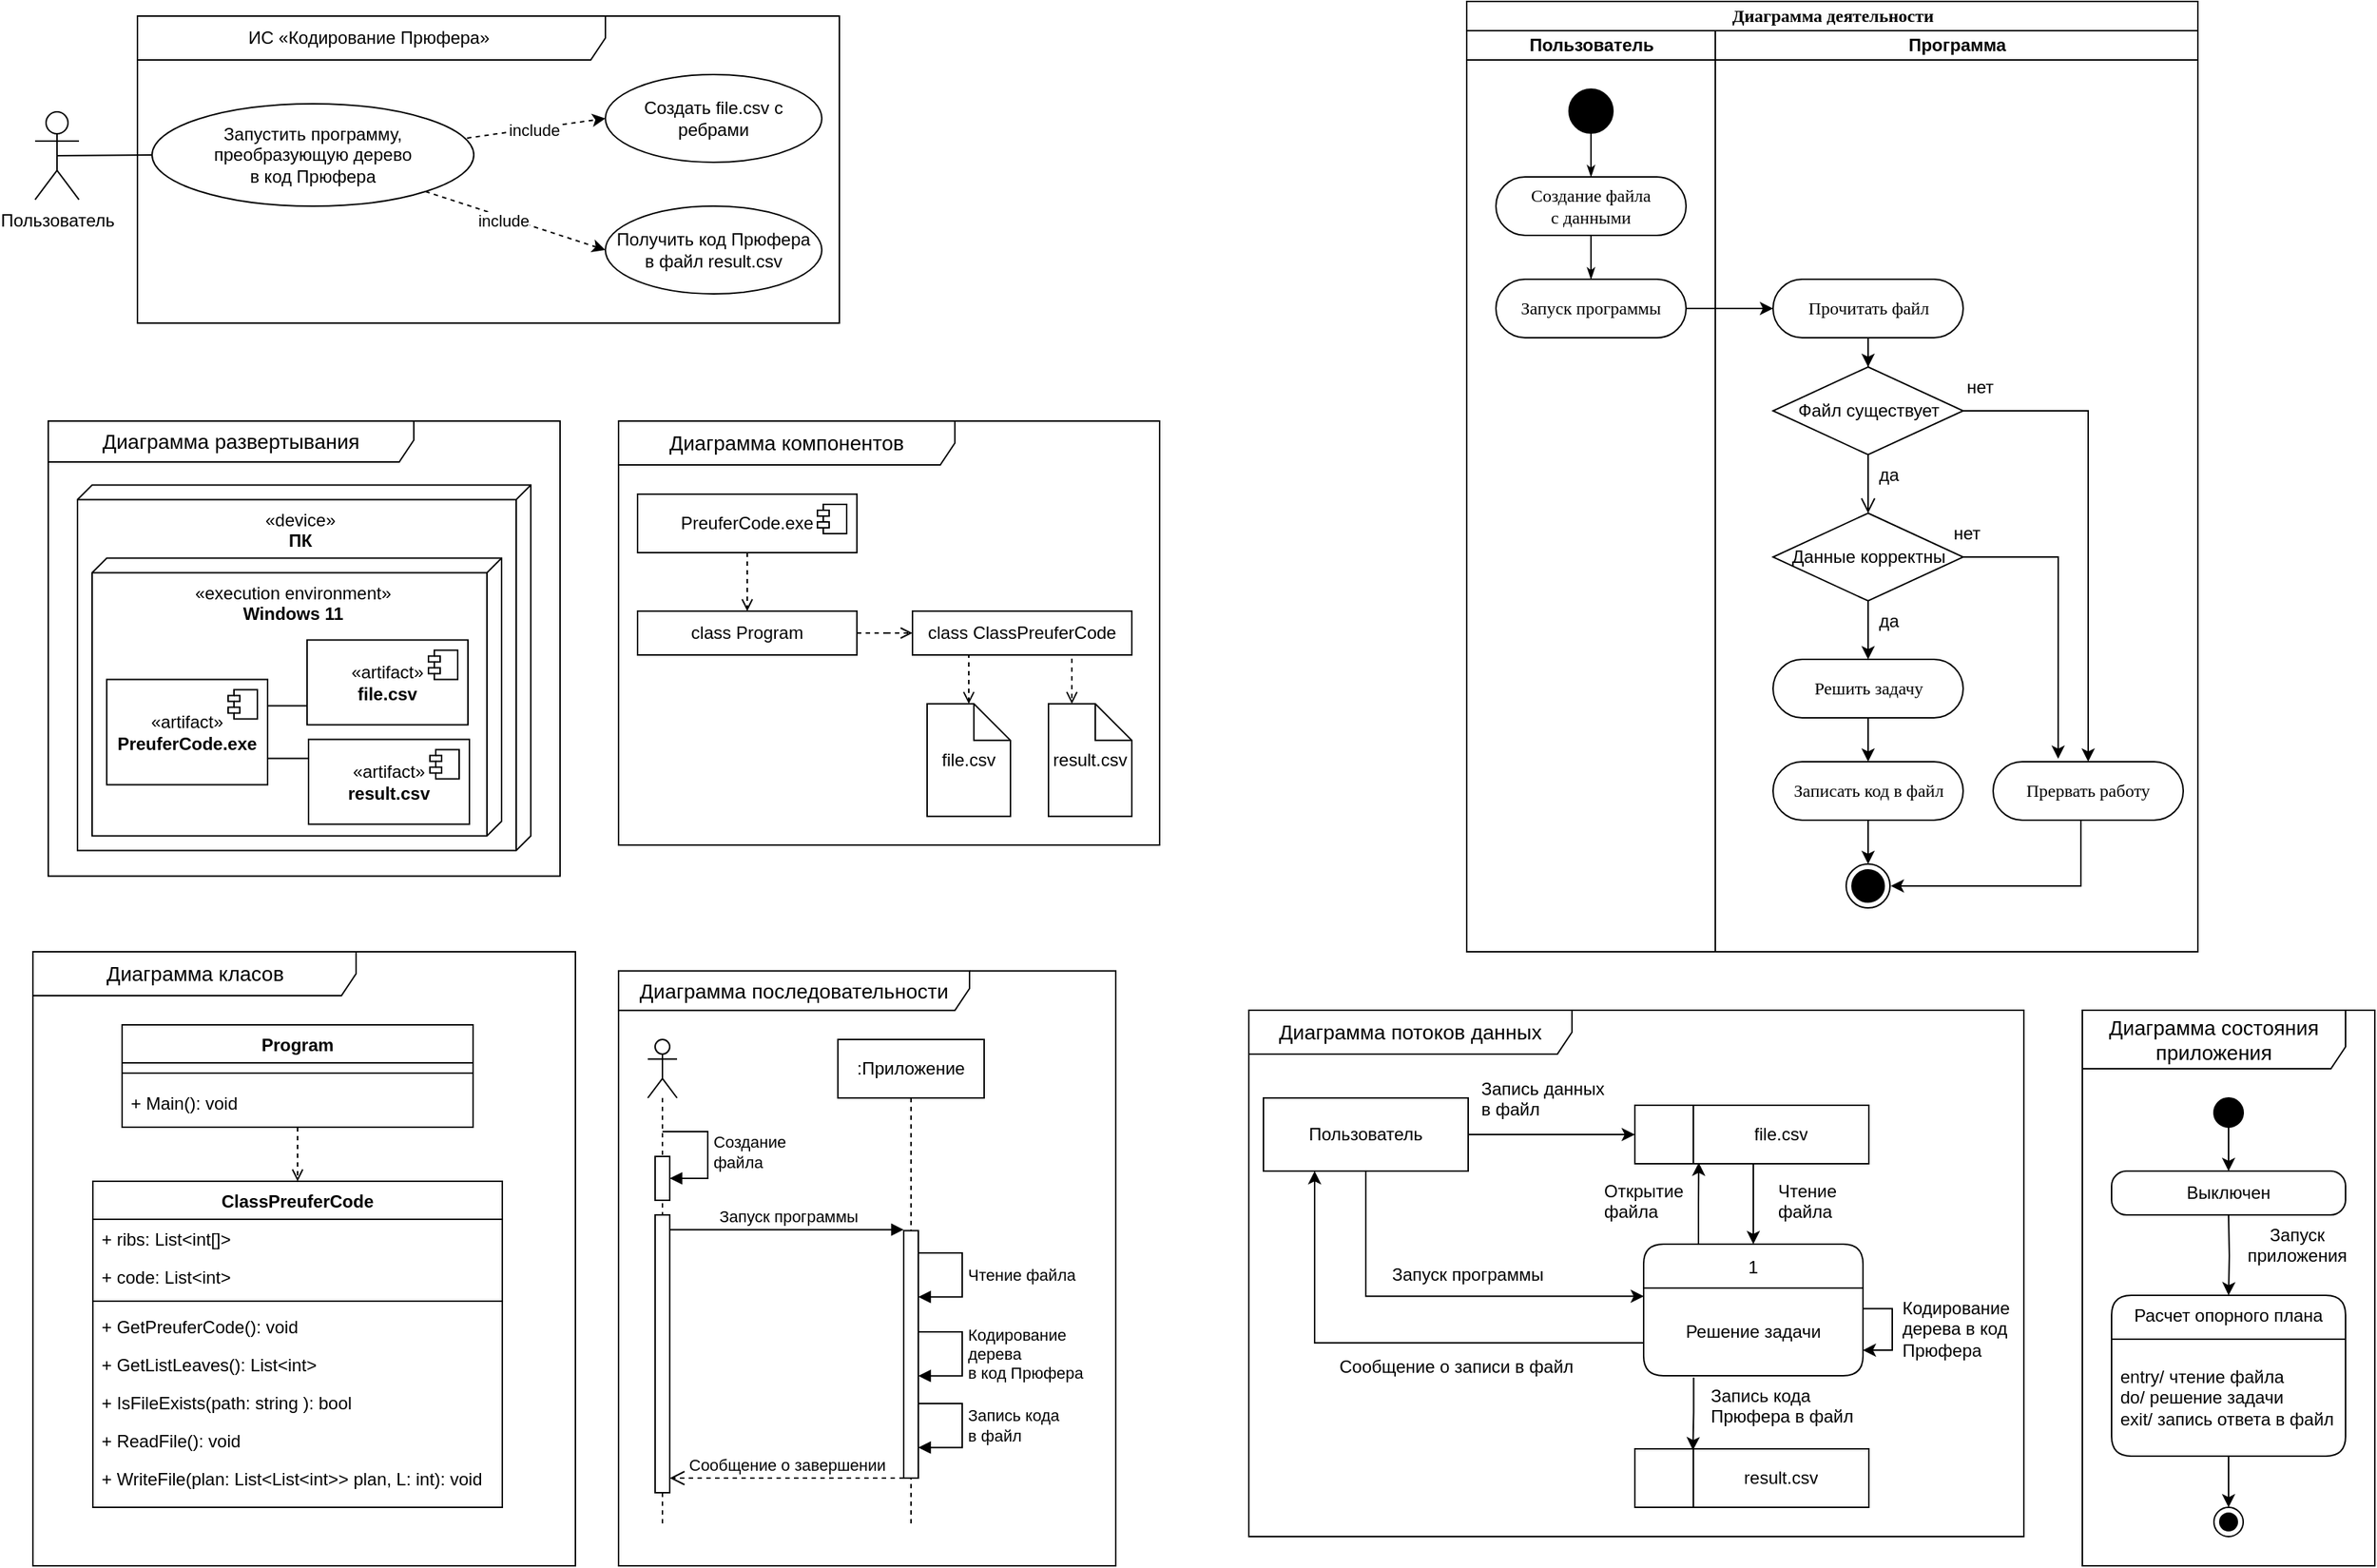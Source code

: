 <mxfile version="24.5.3" type="device">
  <diagram name="Страница — 1" id="KgpnrsMqIwY7Wp8qNeAr">
    <mxGraphModel dx="1134" dy="599" grid="1" gridSize="10" guides="1" tooltips="1" connect="1" arrows="1" fold="1" page="1" pageScale="1" pageWidth="827" pageHeight="1169" math="0" shadow="0">
      <root>
        <mxCell id="0" />
        <mxCell id="1" parent="0" />
        <mxCell id="bsYe6ef5HtAeF7PSShsB-94" value="ИС «Кодирование Прюфера»&amp;nbsp;" style="shape=umlFrame;whiteSpace=wrap;html=1;pointerEvents=0;recursiveResize=0;container=1;collapsible=0;width=320;height=30;" parent="1" vertex="1">
          <mxGeometry x="100" y="40" width="480" height="210" as="geometry" />
        </mxCell>
        <mxCell id="bsYe6ef5HtAeF7PSShsB-709" style="rounded=0;orthogonalLoop=1;jettySize=auto;html=1;entryX=0;entryY=0.5;entryDx=0;entryDy=0;dashed=1;" parent="bsYe6ef5HtAeF7PSShsB-94" source="bsYe6ef5HtAeF7PSShsB-95" target="bsYe6ef5HtAeF7PSShsB-708" edge="1">
          <mxGeometry relative="1" as="geometry" />
        </mxCell>
        <mxCell id="bsYe6ef5HtAeF7PSShsB-95" value="Запустить программу,&lt;div&gt;преобразующую дерево&lt;/div&gt;&lt;div&gt;в код Прюфера&lt;/div&gt;" style="ellipse;whiteSpace=wrap;html=1;" parent="bsYe6ef5HtAeF7PSShsB-94" vertex="1">
          <mxGeometry x="10" y="60" width="220" height="70" as="geometry" />
        </mxCell>
        <mxCell id="bsYe6ef5HtAeF7PSShsB-98" value="Создать file.csv с ребрами" style="ellipse;whiteSpace=wrap;html=1;" parent="bsYe6ef5HtAeF7PSShsB-94" vertex="1">
          <mxGeometry x="320" y="40" width="148" height="60" as="geometry" />
        </mxCell>
        <mxCell id="bsYe6ef5HtAeF7PSShsB-99" style="rounded=0;orthogonalLoop=1;jettySize=auto;html=1;dashed=1;exitX=0.979;exitY=0.335;exitDx=0;exitDy=0;entryX=0;entryY=0.5;entryDx=0;entryDy=0;exitPerimeter=0;" parent="bsYe6ef5HtAeF7PSShsB-94" source="bsYe6ef5HtAeF7PSShsB-95" target="bsYe6ef5HtAeF7PSShsB-98" edge="1">
          <mxGeometry relative="1" as="geometry">
            <mxPoint x="399" y="262.89" as="sourcePoint" />
          </mxGeometry>
        </mxCell>
        <mxCell id="bsYe6ef5HtAeF7PSShsB-100" value="include" style="edgeLabel;html=1;align=center;verticalAlign=middle;resizable=0;points=[];" parent="bsYe6ef5HtAeF7PSShsB-99" vertex="1" connectable="0">
          <mxGeometry x="-0.039" y="-1" relative="1" as="geometry">
            <mxPoint as="offset" />
          </mxGeometry>
        </mxCell>
        <mxCell id="bsYe6ef5HtAeF7PSShsB-708" value="Получить код Прюфера&lt;div&gt;в файл result.csv&lt;/div&gt;" style="ellipse;whiteSpace=wrap;html=1;" parent="bsYe6ef5HtAeF7PSShsB-94" vertex="1">
          <mxGeometry x="320" y="130" width="148" height="60" as="geometry" />
        </mxCell>
        <mxCell id="bsYe6ef5HtAeF7PSShsB-710" value="include" style="edgeLabel;html=1;align=center;verticalAlign=middle;resizable=0;points=[];" parent="bsYe6ef5HtAeF7PSShsB-94" vertex="1" connectable="0">
          <mxGeometry x="249.997" y="139.998" as="geometry" />
        </mxCell>
        <mxCell id="bsYe6ef5HtAeF7PSShsB-197" value="&lt;span style=&quot;font-size: 14px;&quot;&gt;Диаграмма последовательности&lt;/span&gt;" style="shape=umlFrame;whiteSpace=wrap;html=1;pointerEvents=0;recursiveResize=0;container=1;collapsible=0;width=240;height=27;verticalAlign=middle;" parent="1" vertex="1">
          <mxGeometry x="429" y="693.09" width="340" height="406.91" as="geometry" />
        </mxCell>
        <mxCell id="bsYe6ef5HtAeF7PSShsB-742" value="" style="shape=umlLifeline;perimeter=lifelinePerimeter;whiteSpace=wrap;html=1;container=1;dropTarget=0;collapsible=0;recursiveResize=0;outlineConnect=0;portConstraint=eastwest;newEdgeStyle={&quot;curved&quot;:0,&quot;rounded&quot;:0};participant=umlActor;" parent="bsYe6ef5HtAeF7PSShsB-197" vertex="1">
          <mxGeometry x="20" y="46.91" width="20" height="333.09" as="geometry" />
        </mxCell>
        <mxCell id="bsYe6ef5HtAeF7PSShsB-749" value="" style="html=1;points=[[0,0,0,0,5],[0,1,0,0,-5],[1,0,0,0,5],[1,1,0,0,-5]];perimeter=orthogonalPerimeter;outlineConnect=0;targetShapes=umlLifeline;portConstraint=eastwest;newEdgeStyle={&quot;curved&quot;:0,&quot;rounded&quot;:0};" parent="bsYe6ef5HtAeF7PSShsB-742" vertex="1">
          <mxGeometry x="5" y="80" width="10" height="30" as="geometry" />
        </mxCell>
        <mxCell id="bsYe6ef5HtAeF7PSShsB-747" value="" style="html=1;points=[];perimeter=orthogonalPerimeter;outlineConnect=0;targetShapes=umlLifeline;portConstraint=eastwest;newEdgeStyle={&quot;edgeStyle&quot;:&quot;elbowEdgeStyle&quot;,&quot;elbow&quot;:&quot;vertical&quot;,&quot;curved&quot;:0,&quot;rounded&quot;:0};" parent="bsYe6ef5HtAeF7PSShsB-742" vertex="1">
          <mxGeometry x="5" y="120" width="10" height="190" as="geometry" />
        </mxCell>
        <mxCell id="bsYe6ef5HtAeF7PSShsB-750" value="Создание&lt;div&gt;файла&lt;/div&gt;" style="html=1;align=left;spacingLeft=2;endArrow=block;rounded=0;edgeStyle=orthogonalEdgeStyle;curved=0;rounded=0;" parent="bsYe6ef5HtAeF7PSShsB-742" source="bsYe6ef5HtAeF7PSShsB-742" target="bsYe6ef5HtAeF7PSShsB-749" edge="1">
          <mxGeometry relative="1" as="geometry">
            <mxPoint x="11" y="58" as="sourcePoint" />
            <Array as="points">
              <mxPoint x="41" y="63" />
              <mxPoint x="41" y="95" />
            </Array>
          </mxGeometry>
        </mxCell>
        <mxCell id="bsYe6ef5HtAeF7PSShsB-743" value=":Приложение" style="shape=umlLifeline;perimeter=lifelinePerimeter;whiteSpace=wrap;html=1;container=1;dropTarget=0;collapsible=0;recursiveResize=0;outlineConnect=0;portConstraint=eastwest;newEdgeStyle={&quot;curved&quot;:0,&quot;rounded&quot;:0};" parent="bsYe6ef5HtAeF7PSShsB-197" vertex="1">
          <mxGeometry x="150" y="46.91" width="100" height="333.09" as="geometry" />
        </mxCell>
        <mxCell id="bsYe6ef5HtAeF7PSShsB-754" value="" style="html=1;points=[[0,0,0,0,5],[0,1,0,0,-5],[1,0,0,0,5],[1,1,0,0,-5]];perimeter=orthogonalPerimeter;outlineConnect=0;targetShapes=umlLifeline;portConstraint=eastwest;newEdgeStyle={&quot;curved&quot;:0,&quot;rounded&quot;:0};" parent="bsYe6ef5HtAeF7PSShsB-743" vertex="1">
          <mxGeometry x="45" y="130.75" width="10" height="169.25" as="geometry" />
        </mxCell>
        <mxCell id="bsYe6ef5HtAeF7PSShsB-752" value="Сообщение о завершении" style="html=1;verticalAlign=bottom;endArrow=open;dashed=1;endSize=8;edgeStyle=elbowEdgeStyle;elbow=horizontal;curved=0;rounded=0;" parent="bsYe6ef5HtAeF7PSShsB-197" edge="1">
          <mxGeometry relative="1" as="geometry">
            <mxPoint x="35" y="346.91" as="targetPoint" />
            <Array as="points">
              <mxPoint x="120" y="346.66" />
            </Array>
            <mxPoint x="195" y="346.91" as="sourcePoint" />
          </mxGeometry>
        </mxCell>
        <mxCell id="bsYe6ef5HtAeF7PSShsB-753" value="Запуск программы" style="html=1;verticalAlign=bottom;endArrow=block;edgeStyle=elbowEdgeStyle;elbow=vertical;curved=0;rounded=0;" parent="bsYe6ef5HtAeF7PSShsB-197" source="bsYe6ef5HtAeF7PSShsB-747" edge="1">
          <mxGeometry x="0.003" relative="1" as="geometry">
            <mxPoint x="55" y="177.0" as="sourcePoint" />
            <Array as="points">
              <mxPoint x="190" y="177" />
              <mxPoint x="150" y="176.91" />
            </Array>
            <mxPoint x="195" y="176.91" as="targetPoint" />
            <mxPoint as="offset" />
          </mxGeometry>
        </mxCell>
        <mxCell id="bsYe6ef5HtAeF7PSShsB-764" value="&lt;span style=&quot;text-align: center;&quot;&gt;Чтение файла&lt;/span&gt;" style="html=1;align=left;spacingLeft=2;endArrow=block;rounded=0;edgeStyle=orthogonalEdgeStyle;curved=0;rounded=0;" parent="bsYe6ef5HtAeF7PSShsB-197" target="bsYe6ef5HtAeF7PSShsB-754" edge="1">
          <mxGeometry relative="1" as="geometry">
            <mxPoint x="205" y="192.91" as="sourcePoint" />
            <Array as="points">
              <mxPoint x="235" y="193" />
              <mxPoint x="235" y="223" />
            </Array>
            <mxPoint x="210" y="222.91" as="targetPoint" />
          </mxGeometry>
        </mxCell>
        <mxCell id="bsYe6ef5HtAeF7PSShsB-767" value="Запись кода&lt;div&gt;в файл&lt;/div&gt;" style="html=1;align=left;spacingLeft=2;endArrow=block;rounded=0;edgeStyle=orthogonalEdgeStyle;curved=0;rounded=0;" parent="bsYe6ef5HtAeF7PSShsB-197" target="bsYe6ef5HtAeF7PSShsB-754" edge="1">
          <mxGeometry relative="1" as="geometry">
            <mxPoint x="205" y="295.91" as="sourcePoint" />
            <Array as="points">
              <mxPoint x="235" y="296" />
              <mxPoint x="235" y="326" />
            </Array>
            <mxPoint x="210" y="325.91" as="targetPoint" />
          </mxGeometry>
        </mxCell>
        <mxCell id="bsYe6ef5HtAeF7PSShsB-768" value="Кодирование&lt;div&gt;дерева&lt;div&gt;в код Прюфера&lt;/div&gt;&lt;/div&gt;" style="html=1;align=left;spacingLeft=2;endArrow=block;rounded=0;edgeStyle=orthogonalEdgeStyle;curved=0;rounded=0;" parent="bsYe6ef5HtAeF7PSShsB-197" target="bsYe6ef5HtAeF7PSShsB-754" edge="1">
          <mxGeometry relative="1" as="geometry">
            <mxPoint x="205" y="246.91" as="sourcePoint" />
            <Array as="points">
              <mxPoint x="235" y="247" />
              <mxPoint x="235" y="277" />
            </Array>
            <mxPoint x="210" y="276.91" as="targetPoint" />
          </mxGeometry>
        </mxCell>
        <mxCell id="bsYe6ef5HtAeF7PSShsB-208" value="&lt;div&gt;&lt;span style=&quot;background-color: initial;&quot;&gt;«&lt;/span&gt;&lt;span style=&quot;text-align: left;&quot;&gt;device&lt;/span&gt;&lt;span style=&quot;background-color: initial;&quot;&gt;»&lt;/span&gt;&lt;span style=&quot;background-color: initial;&quot;&gt;&lt;br&gt;&lt;/span&gt;&lt;/div&gt;&lt;div&gt;&lt;b&gt;&lt;span style=&quot;background-color: initial;&quot;&gt;ПК&lt;/span&gt;&lt;/b&gt;&lt;/div&gt;" style="verticalAlign=top;align=center;shape=cube;size=10;direction=south;fontStyle=0;html=1;boundedLbl=1;spacingLeft=5;whiteSpace=wrap;" parent="1" vertex="1">
          <mxGeometry x="59" y="360.75" width="310" height="250" as="geometry" />
        </mxCell>
        <mxCell id="bsYe6ef5HtAeF7PSShsB-209" value="&lt;div&gt;&lt;span style=&quot;background-color: initial;&quot;&gt;«&lt;/span&gt;&lt;span style=&quot;text-align: left;&quot;&gt;execution environment&lt;/span&gt;&lt;span style=&quot;background-color: initial;&quot;&gt;»&lt;/span&gt;&lt;span style=&quot;background-color: initial;&quot;&gt;&lt;br&gt;&lt;/span&gt;&lt;/div&gt;&lt;div&gt;&lt;b&gt;Windows 11&lt;/b&gt;&lt;br&gt;&lt;/div&gt;" style="verticalAlign=top;align=center;shape=cube;size=10;direction=south;fontStyle=0;html=1;boundedLbl=1;spacingLeft=5;whiteSpace=wrap;" parent="1" vertex="1">
          <mxGeometry x="69" y="410.75" width="280" height="190" as="geometry" />
        </mxCell>
        <mxCell id="bsYe6ef5HtAeF7PSShsB-218" style="edgeStyle=orthogonalEdgeStyle;rounded=0;orthogonalLoop=1;jettySize=auto;html=1;exitX=1;exitY=0.25;exitDx=0;exitDy=0;entryX=0;entryY=0.75;entryDx=0;entryDy=0;endArrow=none;endFill=0;" parent="1" source="bsYe6ef5HtAeF7PSShsB-210" target="bsYe6ef5HtAeF7PSShsB-212" edge="1">
          <mxGeometry relative="1" as="geometry" />
        </mxCell>
        <mxCell id="bsYe6ef5HtAeF7PSShsB-219" style="edgeStyle=orthogonalEdgeStyle;rounded=0;orthogonalLoop=1;jettySize=auto;html=1;exitX=1;exitY=0.75;exitDx=0;exitDy=0;entryX=0;entryY=0.25;entryDx=0;entryDy=0;endArrow=none;endFill=0;" parent="1" source="bsYe6ef5HtAeF7PSShsB-210" target="bsYe6ef5HtAeF7PSShsB-216" edge="1">
          <mxGeometry relative="1" as="geometry" />
        </mxCell>
        <mxCell id="bsYe6ef5HtAeF7PSShsB-210" value="«artifact»&lt;br&gt;&lt;b&gt;PreuferCode.exe&lt;/b&gt;" style="html=1;dropTarget=0;whiteSpace=wrap;" parent="1" vertex="1">
          <mxGeometry x="79" y="493.75" width="110" height="72" as="geometry" />
        </mxCell>
        <mxCell id="bsYe6ef5HtAeF7PSShsB-211" value="" style="shape=module;jettyWidth=8;jettyHeight=4;" parent="bsYe6ef5HtAeF7PSShsB-210" vertex="1">
          <mxGeometry x="1" width="20" height="20" relative="1" as="geometry">
            <mxPoint x="-27" y="7" as="offset" />
          </mxGeometry>
        </mxCell>
        <mxCell id="bsYe6ef5HtAeF7PSShsB-212" value="«artifact»&lt;br&gt;&lt;b&gt;file.csv&lt;/b&gt;" style="html=1;dropTarget=0;whiteSpace=wrap;" parent="1" vertex="1">
          <mxGeometry x="216" y="466.75" width="110" height="58" as="geometry" />
        </mxCell>
        <mxCell id="bsYe6ef5HtAeF7PSShsB-213" value="" style="shape=module;jettyWidth=8;jettyHeight=4;" parent="bsYe6ef5HtAeF7PSShsB-212" vertex="1">
          <mxGeometry x="1" width="20" height="20" relative="1" as="geometry">
            <mxPoint x="-27" y="7" as="offset" />
          </mxGeometry>
        </mxCell>
        <mxCell id="bsYe6ef5HtAeF7PSShsB-216" value="«artifact»&lt;br&gt;&lt;b&gt;result.csv&lt;/b&gt;" style="html=1;dropTarget=0;whiteSpace=wrap;" parent="1" vertex="1">
          <mxGeometry x="217" y="534.75" width="110" height="58" as="geometry" />
        </mxCell>
        <mxCell id="bsYe6ef5HtAeF7PSShsB-217" value="" style="shape=module;jettyWidth=8;jettyHeight=4;" parent="bsYe6ef5HtAeF7PSShsB-216" vertex="1">
          <mxGeometry x="1" width="20" height="20" relative="1" as="geometry">
            <mxPoint x="-27" y="7" as="offset" />
          </mxGeometry>
        </mxCell>
        <mxCell id="bsYe6ef5HtAeF7PSShsB-220" value="&lt;span style=&quot;font-size: 14px;&quot;&gt;Диаграмма развертывания&lt;/span&gt;" style="shape=umlFrame;whiteSpace=wrap;html=1;pointerEvents=0;recursiveResize=0;container=1;collapsible=0;width=250;height=28;verticalAlign=middle;" parent="1" vertex="1">
          <mxGeometry x="39" y="317.0" width="350" height="311.25" as="geometry" />
        </mxCell>
        <mxCell id="bsYe6ef5HtAeF7PSShsB-247" value="&lt;span style=&quot;font-size: 14px;&quot;&gt;Диаграмма компонентов&lt;/span&gt;" style="shape=umlFrame;whiteSpace=wrap;html=1;pointerEvents=0;recursiveResize=0;container=1;collapsible=0;width=230;height=30;verticalAlign=middle;" parent="1" vertex="1">
          <mxGeometry x="429" y="317.0" width="370" height="290" as="geometry" />
        </mxCell>
        <mxCell id="bsYe6ef5HtAeF7PSShsB-243" value="file.csv" style="shape=note2;boundedLbl=1;whiteSpace=wrap;html=1;size=25;verticalAlign=top;align=center;" parent="bsYe6ef5HtAeF7PSShsB-247" vertex="1">
          <mxGeometry x="211" y="193.43" width="57" height="77" as="geometry" />
        </mxCell>
        <mxCell id="bsYe6ef5HtAeF7PSShsB-246" value="result.csv" style="shape=note2;boundedLbl=1;whiteSpace=wrap;html=1;size=25;verticalAlign=top;align=center;" parent="bsYe6ef5HtAeF7PSShsB-247" vertex="1">
          <mxGeometry x="294" y="193.43" width="57" height="77" as="geometry" />
        </mxCell>
        <mxCell id="bsYe6ef5HtAeF7PSShsB-268" value="&lt;div style=&quot;text-align: left;&quot;&gt;&lt;span style=&quot;background-color: initial;&quot;&gt;class &lt;/span&gt;&lt;span style=&quot;background-color: initial;&quot;&gt;ClassPreuferCode&lt;/span&gt;&lt;/div&gt;" style="html=1;align=center;verticalAlign=middle;dashed=0;whiteSpace=wrap;" parent="bsYe6ef5HtAeF7PSShsB-247" vertex="1">
          <mxGeometry x="201" y="130" width="150" height="30" as="geometry" />
        </mxCell>
        <mxCell id="bsYe6ef5HtAeF7PSShsB-424" style="edgeStyle=orthogonalEdgeStyle;rounded=0;orthogonalLoop=1;jettySize=auto;html=1;exitX=0.25;exitY=1;exitDx=0;exitDy=0;entryX=0.5;entryY=0;entryDx=0;entryDy=0;entryPerimeter=0;dashed=1;endArrow=open;endFill=0;" parent="bsYe6ef5HtAeF7PSShsB-247" source="bsYe6ef5HtAeF7PSShsB-268" target="bsYe6ef5HtAeF7PSShsB-243" edge="1">
          <mxGeometry relative="1" as="geometry" />
        </mxCell>
        <mxCell id="bsYe6ef5HtAeF7PSShsB-425" style="edgeStyle=orthogonalEdgeStyle;rounded=0;orthogonalLoop=1;jettySize=auto;html=1;exitX=0.75;exitY=1;exitDx=0;exitDy=0;entryX=0;entryY=0;entryDx=16;entryDy=0;entryPerimeter=0;endArrow=open;endFill=0;dashed=1;" parent="bsYe6ef5HtAeF7PSShsB-247" source="bsYe6ef5HtAeF7PSShsB-268" target="bsYe6ef5HtAeF7PSShsB-246" edge="1">
          <mxGeometry relative="1" as="geometry" />
        </mxCell>
        <mxCell id="bsYe6ef5HtAeF7PSShsB-270" style="edgeStyle=orthogonalEdgeStyle;rounded=0;orthogonalLoop=1;jettySize=auto;html=1;entryX=0.5;entryY=0;entryDx=0;entryDy=0;endArrow=open;endFill=0;dashed=1;" parent="1" source="bsYe6ef5HtAeF7PSShsB-264" target="bsYe6ef5HtAeF7PSShsB-266" edge="1">
          <mxGeometry relative="1" as="geometry" />
        </mxCell>
        <mxCell id="bsYe6ef5HtAeF7PSShsB-264" value="&lt;span style=&quot;background-color: initial;&quot;&gt;&lt;font style=&quot;&quot;&gt;PreuferCode.exe&lt;/font&gt;&lt;/span&gt;" style="html=1;dropTarget=0;whiteSpace=wrap;labelBackgroundColor=none;fontColor=default;" parent="1" vertex="1">
          <mxGeometry x="442" y="367.0" width="150" height="40" as="geometry" />
        </mxCell>
        <mxCell id="bsYe6ef5HtAeF7PSShsB-265" value="" style="shape=module;jettyWidth=8;jettyHeight=4;labelBackgroundColor=none;fontColor=default;" parent="bsYe6ef5HtAeF7PSShsB-264" vertex="1">
          <mxGeometry x="1" width="20" height="20" relative="1" as="geometry">
            <mxPoint x="-27" y="7" as="offset" />
          </mxGeometry>
        </mxCell>
        <mxCell id="bsYe6ef5HtAeF7PSShsB-271" style="edgeStyle=orthogonalEdgeStyle;rounded=0;orthogonalLoop=1;jettySize=auto;html=1;entryX=0;entryY=0.5;entryDx=0;entryDy=0;endArrow=open;endFill=0;dashed=1;" parent="1" source="bsYe6ef5HtAeF7PSShsB-266" target="bsYe6ef5HtAeF7PSShsB-268" edge="1">
          <mxGeometry relative="1" as="geometry" />
        </mxCell>
        <mxCell id="bsYe6ef5HtAeF7PSShsB-266" value="class Program" style="html=1;align=center;verticalAlign=middle;dashed=0;whiteSpace=wrap;" parent="1" vertex="1">
          <mxGeometry x="442" y="447.0" width="150" height="30" as="geometry" />
        </mxCell>
        <mxCell id="bsYe6ef5HtAeF7PSShsB-389" value="Диаграмма деятельности" style="swimlane;html=1;childLayout=stackLayout;startSize=20;rounded=0;shadow=0;comic=0;labelBackgroundColor=none;strokeWidth=1;fontFamily=Verdana;fontSize=12;align=center;" parent="1" vertex="1">
          <mxGeometry x="1009" y="30" width="500" height="650" as="geometry" />
        </mxCell>
        <mxCell id="bsYe6ef5HtAeF7PSShsB-390" value="&lt;span style=&quot;text-wrap: wrap;&quot;&gt;Пользователь&lt;/span&gt;" style="swimlane;html=1;startSize=20;" parent="bsYe6ef5HtAeF7PSShsB-389" vertex="1">
          <mxGeometry y="20" width="170" height="630" as="geometry" />
        </mxCell>
        <mxCell id="bsYe6ef5HtAeF7PSShsB-391" value="Создание файла&lt;div&gt;с данными&lt;/div&gt;" style="rounded=1;whiteSpace=wrap;html=1;shadow=0;comic=0;labelBackgroundColor=none;strokeWidth=1;fontFamily=Verdana;fontSize=12;align=center;arcSize=50;" parent="bsYe6ef5HtAeF7PSShsB-390" vertex="1">
          <mxGeometry x="20" y="100" width="130" height="40" as="geometry" />
        </mxCell>
        <mxCell id="bsYe6ef5HtAeF7PSShsB-392" style="edgeStyle=orthogonalEdgeStyle;rounded=0;html=1;labelBackgroundColor=none;startArrow=none;startFill=0;startSize=5;endArrow=classicThin;endFill=1;endSize=5;jettySize=auto;orthogonalLoop=1;strokeWidth=1;fontFamily=Verdana;fontSize=12;exitX=0.5;exitY=1;exitDx=0;exitDy=0;" parent="bsYe6ef5HtAeF7PSShsB-390" source="bsYe6ef5HtAeF7PSShsB-393" target="bsYe6ef5HtAeF7PSShsB-391" edge="1">
          <mxGeometry relative="1" as="geometry">
            <mxPoint x="65" y="90" as="sourcePoint" />
          </mxGeometry>
        </mxCell>
        <mxCell id="bsYe6ef5HtAeF7PSShsB-393" value="" style="ellipse;fillColor=strokeColor;html=1;" parent="bsYe6ef5HtAeF7PSShsB-390" vertex="1">
          <mxGeometry x="70" y="40" width="30" height="30" as="geometry" />
        </mxCell>
        <mxCell id="bsYe6ef5HtAeF7PSShsB-394" value="Запуск программы" style="rounded=1;whiteSpace=wrap;html=1;shadow=0;comic=0;labelBackgroundColor=none;strokeWidth=1;fontFamily=Verdana;fontSize=12;align=center;arcSize=50;" parent="bsYe6ef5HtAeF7PSShsB-390" vertex="1">
          <mxGeometry x="20" y="170" width="130" height="40" as="geometry" />
        </mxCell>
        <mxCell id="bsYe6ef5HtAeF7PSShsB-395" style="edgeStyle=orthogonalEdgeStyle;rounded=0;html=1;labelBackgroundColor=none;startArrow=none;startFill=0;startSize=5;endArrow=classicThin;endFill=1;endSize=5;jettySize=auto;orthogonalLoop=1;strokeWidth=1;fontFamily=Verdana;fontSize=12;exitX=0.5;exitY=1;exitDx=0;exitDy=0;" parent="bsYe6ef5HtAeF7PSShsB-390" source="bsYe6ef5HtAeF7PSShsB-391" target="bsYe6ef5HtAeF7PSShsB-394" edge="1">
          <mxGeometry relative="1" as="geometry">
            <mxPoint x="85" y="154" as="sourcePoint" />
          </mxGeometry>
        </mxCell>
        <mxCell id="bsYe6ef5HtAeF7PSShsB-396" value="Программа" style="swimlane;html=1;startSize=20;" parent="bsYe6ef5HtAeF7PSShsB-389" vertex="1">
          <mxGeometry x="170" y="20" width="330" height="630" as="geometry" />
        </mxCell>
        <mxCell id="bsYe6ef5HtAeF7PSShsB-397" style="edgeStyle=orthogonalEdgeStyle;rounded=0;orthogonalLoop=1;jettySize=auto;html=1;" parent="bsYe6ef5HtAeF7PSShsB-396" source="bsYe6ef5HtAeF7PSShsB-398" target="bsYe6ef5HtAeF7PSShsB-400" edge="1">
          <mxGeometry relative="1" as="geometry" />
        </mxCell>
        <mxCell id="bsYe6ef5HtAeF7PSShsB-398" value="Прочитать файл" style="rounded=1;whiteSpace=wrap;html=1;shadow=0;comic=0;labelBackgroundColor=none;strokeWidth=1;fontFamily=Verdana;fontSize=12;align=center;arcSize=50;" parent="bsYe6ef5HtAeF7PSShsB-396" vertex="1">
          <mxGeometry x="39.5" y="170" width="130" height="40" as="geometry" />
        </mxCell>
        <mxCell id="bsYe6ef5HtAeF7PSShsB-400" value="Файл существует" style="rhombus;whiteSpace=wrap;html=1;" parent="bsYe6ef5HtAeF7PSShsB-396" vertex="1">
          <mxGeometry x="39.5" y="230" width="130" height="60" as="geometry" />
        </mxCell>
        <mxCell id="bsYe6ef5HtAeF7PSShsB-401" value="" style="edgeStyle=orthogonalEdgeStyle;html=1;align=left;verticalAlign=top;endArrow=open;endSize=8;rounded=0;entryX=0.5;entryY=0;entryDx=0;entryDy=0;" parent="bsYe6ef5HtAeF7PSShsB-396" source="bsYe6ef5HtAeF7PSShsB-400" target="bsYe6ef5HtAeF7PSShsB-409" edge="1">
          <mxGeometry x="-0.895" y="5" relative="1" as="geometry">
            <mxPoint x="159.5" y="335" as="targetPoint" />
            <mxPoint as="offset" />
          </mxGeometry>
        </mxCell>
        <mxCell id="bsYe6ef5HtAeF7PSShsB-402" value="" style="ellipse;html=1;shape=endState;fillColor=strokeColor;" parent="bsYe6ef5HtAeF7PSShsB-396" vertex="1">
          <mxGeometry x="89.5" y="570" width="30" height="30" as="geometry" />
        </mxCell>
        <mxCell id="bsYe6ef5HtAeF7PSShsB-403" style="edgeStyle=orthogonalEdgeStyle;rounded=0;orthogonalLoop=1;jettySize=auto;html=1;" parent="bsYe6ef5HtAeF7PSShsB-396" source="bsYe6ef5HtAeF7PSShsB-404" target="bsYe6ef5HtAeF7PSShsB-402" edge="1">
          <mxGeometry relative="1" as="geometry" />
        </mxCell>
        <mxCell id="bsYe6ef5HtAeF7PSShsB-404" value="Записать код в файл" style="rounded=1;whiteSpace=wrap;html=1;shadow=0;comic=0;labelBackgroundColor=none;strokeWidth=1;fontFamily=Verdana;fontSize=12;align=center;arcSize=50;" parent="bsYe6ef5HtAeF7PSShsB-396" vertex="1">
          <mxGeometry x="39.5" y="500" width="130" height="40" as="geometry" />
        </mxCell>
        <mxCell id="bsYe6ef5HtAeF7PSShsB-410" style="edgeStyle=orthogonalEdgeStyle;rounded=0;orthogonalLoop=1;jettySize=auto;html=1;entryX=0.5;entryY=0;entryDx=0;entryDy=0;" parent="bsYe6ef5HtAeF7PSShsB-396" source="XNnWN08uc4OyH65rneSO-2" target="bsYe6ef5HtAeF7PSShsB-404" edge="1">
          <mxGeometry relative="1" as="geometry" />
        </mxCell>
        <mxCell id="bsYe6ef5HtAeF7PSShsB-409" value="Данные корректны" style="rhombus;whiteSpace=wrap;html=1;" parent="bsYe6ef5HtAeF7PSShsB-396" vertex="1">
          <mxGeometry x="39.5" y="330" width="130" height="60" as="geometry" />
        </mxCell>
        <mxCell id="bsYe6ef5HtAeF7PSShsB-406" value="Прервать работу" style="rounded=1;whiteSpace=wrap;html=1;shadow=0;comic=0;labelBackgroundColor=none;strokeWidth=1;fontFamily=Verdana;fontSize=12;align=center;arcSize=50;" parent="bsYe6ef5HtAeF7PSShsB-396" vertex="1">
          <mxGeometry x="190" y="500" width="130" height="40" as="geometry" />
        </mxCell>
        <mxCell id="bsYe6ef5HtAeF7PSShsB-399" style="edgeStyle=orthogonalEdgeStyle;rounded=0;orthogonalLoop=1;jettySize=auto;html=1;entryX=0.5;entryY=0;entryDx=0;entryDy=0;" parent="bsYe6ef5HtAeF7PSShsB-396" source="bsYe6ef5HtAeF7PSShsB-400" target="bsYe6ef5HtAeF7PSShsB-406" edge="1">
          <mxGeometry relative="1" as="geometry" />
        </mxCell>
        <mxCell id="bsYe6ef5HtAeF7PSShsB-405" style="edgeStyle=orthogonalEdgeStyle;rounded=0;orthogonalLoop=1;jettySize=auto;html=1;" parent="bsYe6ef5HtAeF7PSShsB-396" source="bsYe6ef5HtAeF7PSShsB-406" edge="1">
          <mxGeometry relative="1" as="geometry">
            <mxPoint x="120" y="585" as="targetPoint" />
            <Array as="points">
              <mxPoint x="250" y="585" />
            </Array>
          </mxGeometry>
        </mxCell>
        <mxCell id="bsYe6ef5HtAeF7PSShsB-413" style="edgeStyle=orthogonalEdgeStyle;rounded=0;orthogonalLoop=1;jettySize=auto;html=1;entryX=0.342;entryY=-0.049;entryDx=0;entryDy=0;entryPerimeter=0;" parent="bsYe6ef5HtAeF7PSShsB-396" source="bsYe6ef5HtAeF7PSShsB-409" target="bsYe6ef5HtAeF7PSShsB-406" edge="1">
          <mxGeometry relative="1" as="geometry" />
        </mxCell>
        <mxCell id="bsYe6ef5HtAeF7PSShsB-416" value="&lt;div style=&quot;text-align: center;&quot;&gt;&lt;span style=&quot;background-color: initial;&quot;&gt;да&lt;/span&gt;&lt;/div&gt;" style="text;whiteSpace=wrap;html=1;" parent="bsYe6ef5HtAeF7PSShsB-396" vertex="1">
          <mxGeometry x="110" y="290" width="29" height="20" as="geometry" />
        </mxCell>
        <mxCell id="bsYe6ef5HtAeF7PSShsB-417" value="&lt;div style=&quot;text-align: center;&quot;&gt;&lt;span style=&quot;background-color: initial;&quot;&gt;да&lt;/span&gt;&lt;/div&gt;" style="text;whiteSpace=wrap;html=1;" parent="bsYe6ef5HtAeF7PSShsB-396" vertex="1">
          <mxGeometry x="110" y="390" width="29" height="20" as="geometry" />
        </mxCell>
        <mxCell id="XNnWN08uc4OyH65rneSO-2" value="Решить задачу" style="rounded=1;whiteSpace=wrap;html=1;shadow=0;comic=0;labelBackgroundColor=none;strokeWidth=1;fontFamily=Verdana;fontSize=12;align=center;arcSize=50;" parent="bsYe6ef5HtAeF7PSShsB-396" vertex="1">
          <mxGeometry x="39.5" y="430" width="130" height="40" as="geometry" />
        </mxCell>
        <mxCell id="XNnWN08uc4OyH65rneSO-3" value="" style="edgeStyle=orthogonalEdgeStyle;rounded=0;orthogonalLoop=1;jettySize=auto;html=1;entryX=0.5;entryY=0;entryDx=0;entryDy=0;" parent="bsYe6ef5HtAeF7PSShsB-396" source="bsYe6ef5HtAeF7PSShsB-409" target="XNnWN08uc4OyH65rneSO-2" edge="1">
          <mxGeometry relative="1" as="geometry">
            <mxPoint x="1255" y="440" as="sourcePoint" />
            <mxPoint x="1255" y="550" as="targetPoint" />
          </mxGeometry>
        </mxCell>
        <mxCell id="bsYe6ef5HtAeF7PSShsB-415" value="&lt;div style=&quot;text-align: center;&quot;&gt;&lt;span style=&quot;background-color: initial;&quot;&gt;нет&lt;/span&gt;&lt;/div&gt;" style="text;whiteSpace=wrap;html=1;" parent="bsYe6ef5HtAeF7PSShsB-396" vertex="1">
          <mxGeometry x="169.5" y="230" width="29" height="20" as="geometry" />
        </mxCell>
        <mxCell id="bsYe6ef5HtAeF7PSShsB-414" value="&lt;div style=&quot;text-align: center;&quot;&gt;&lt;span style=&quot;background-color: initial;&quot;&gt;нет&lt;/span&gt;&lt;/div&gt;" style="text;whiteSpace=wrap;html=1;" parent="bsYe6ef5HtAeF7PSShsB-396" vertex="1">
          <mxGeometry x="161" y="330" width="29" height="20" as="geometry" />
        </mxCell>
        <mxCell id="bsYe6ef5HtAeF7PSShsB-408" style="edgeStyle=orthogonalEdgeStyle;rounded=0;orthogonalLoop=1;jettySize=auto;html=1;entryX=0;entryY=0.5;entryDx=0;entryDy=0;" parent="bsYe6ef5HtAeF7PSShsB-389" source="bsYe6ef5HtAeF7PSShsB-394" target="bsYe6ef5HtAeF7PSShsB-398" edge="1">
          <mxGeometry relative="1" as="geometry" />
        </mxCell>
        <mxCell id="bsYe6ef5HtAeF7PSShsB-443" style="edgeStyle=orthogonalEdgeStyle;rounded=0;orthogonalLoop=1;jettySize=auto;html=1;exitX=0.5;exitY=1;exitDx=0;exitDy=0;entryX=0.5;entryY=0;entryDx=0;entryDy=0;" parent="1" source="bsYe6ef5HtAeF7PSShsB-440" target="bsYe6ef5HtAeF7PSShsB-152" edge="1">
          <mxGeometry relative="1" as="geometry" />
        </mxCell>
        <mxCell id="bsYe6ef5HtAeF7PSShsB-440" value="Расчет опорного плана" style="swimlane;fontStyle=0;align=center;verticalAlign=top;childLayout=stackLayout;horizontal=1;startSize=30;horizontalStack=0;resizeParent=1;resizeParentMax=0;resizeLast=0;collapsible=0;marginBottom=0;html=1;whiteSpace=wrap;rounded=1;" parent="1" vertex="1">
          <mxGeometry x="1450" y="915.0" width="160" height="110" as="geometry" />
        </mxCell>
        <mxCell id="bsYe6ef5HtAeF7PSShsB-441" value="entry/ чтение файла&lt;div&gt;do/ решение задачи&lt;/div&gt;&lt;div&gt;exit/ запись ответа в файл&lt;/div&gt;" style="text;html=1;strokeColor=none;fillColor=none;align=left;verticalAlign=middle;spacingLeft=4;spacingRight=4;overflow=hidden;rotatable=0;points=[[0,0.5],[1,0.5]];portConstraint=eastwest;whiteSpace=wrap;" parent="bsYe6ef5HtAeF7PSShsB-440" vertex="1">
          <mxGeometry y="30" width="160" height="80" as="geometry" />
        </mxCell>
        <mxCell id="bsYe6ef5HtAeF7PSShsB-1" value="&lt;span style=&quot;font-size: 14px;&quot;&gt;Диаграмма состояния приложения&lt;/span&gt;" style="shape=umlFrame;whiteSpace=wrap;html=1;pointerEvents=0;recursiveResize=0;container=0;collapsible=0;width=180;height=40;verticalAlign=middle;" parent="1" vertex="1">
          <mxGeometry x="1430" y="720.0" width="200" height="380" as="geometry" />
        </mxCell>
        <mxCell id="bsYe6ef5HtAeF7PSShsB-150" style="edgeStyle=orthogonalEdgeStyle;rounded=0;orthogonalLoop=1;jettySize=auto;html=1;entryX=0.5;entryY=0;entryDx=0;entryDy=0;" parent="1" source="bsYe6ef5HtAeF7PSShsB-151" edge="1">
          <mxGeometry relative="1" as="geometry">
            <mxPoint x="1530.0" y="830.0" as="targetPoint" />
          </mxGeometry>
        </mxCell>
        <mxCell id="bsYe6ef5HtAeF7PSShsB-151" value="" style="ellipse;fillColor=strokeColor;html=1;container=0;" parent="1" vertex="1">
          <mxGeometry x="1520" y="780.0" width="20" height="20" as="geometry" />
        </mxCell>
        <mxCell id="bsYe6ef5HtAeF7PSShsB-153" style="edgeStyle=orthogonalEdgeStyle;rounded=0;orthogonalLoop=1;jettySize=auto;html=1;entryX=0.5;entryY=0;entryDx=0;entryDy=0;" parent="1" target="bsYe6ef5HtAeF7PSShsB-440" edge="1">
          <mxGeometry relative="1" as="geometry">
            <mxPoint x="1530" y="859.82" as="targetPoint" />
            <mxPoint x="1530.0" y="860.0" as="sourcePoint" />
          </mxGeometry>
        </mxCell>
        <mxCell id="bsYe6ef5HtAeF7PSShsB-125" value="&lt;div style=&quot;text-align: center;&quot;&gt;&lt;span style=&quot;background-color: initial;&quot;&gt;Запуск приложения&lt;/span&gt;&lt;/div&gt;" style="text;whiteSpace=wrap;html=1;container=0;" parent="1" vertex="1">
          <mxGeometry x="1530" y="860.0" width="92" height="43.09" as="geometry" />
        </mxCell>
        <mxCell id="bsYe6ef5HtAeF7PSShsB-152" value="" style="ellipse;html=1;shape=endState;fillColor=strokeColor;container=0;" parent="1" vertex="1">
          <mxGeometry x="1520" y="1060" width="20" height="20" as="geometry" />
        </mxCell>
        <mxCell id="bsYe6ef5HtAeF7PSShsB-502" value="1" style="shape=table;startSize=30;container=1;collapsible=0;childLayout=tableLayout;rounded=1;fillColor=none;" parent="1" vertex="1">
          <mxGeometry x="1130" y="880" width="150" height="90" as="geometry" />
        </mxCell>
        <mxCell id="bsYe6ef5HtAeF7PSShsB-503" value="" style="shape=tableRow;horizontal=0;startSize=0;swimlaneHead=0;swimlaneBody=0;strokeColor=inherit;top=0;left=0;bottom=0;right=0;collapsible=0;dropTarget=0;fillColor=none;points=[[0,0.5],[1,0.5]];portConstraint=eastwest;" parent="bsYe6ef5HtAeF7PSShsB-502" vertex="1">
          <mxGeometry y="30" width="150" height="60" as="geometry" />
        </mxCell>
        <mxCell id="bsYe6ef5HtAeF7PSShsB-504" value="Решение задачи" style="shape=partialRectangle;html=1;whiteSpace=wrap;connectable=0;strokeColor=inherit;overflow=hidden;fillColor=none;top=0;left=0;bottom=0;right=0;pointerEvents=1;" parent="bsYe6ef5HtAeF7PSShsB-503" vertex="1">
          <mxGeometry width="150" height="60" as="geometry">
            <mxRectangle width="150" height="60" as="alternateBounds" />
          </mxGeometry>
        </mxCell>
        <mxCell id="bsYe6ef5HtAeF7PSShsB-662" style="edgeStyle=orthogonalEdgeStyle;rounded=0;orthogonalLoop=1;jettySize=auto;html=1;entryX=0.999;entryY=0.709;entryDx=0;entryDy=0;entryPerimeter=0;exitX=0.999;exitY=0.235;exitDx=0;exitDy=0;exitPerimeter=0;" parent="bsYe6ef5HtAeF7PSShsB-502" source="bsYe6ef5HtAeF7PSShsB-503" target="bsYe6ef5HtAeF7PSShsB-503" edge="1">
          <mxGeometry relative="1" as="geometry">
            <mxPoint x="179" y="70" as="targetPoint" />
            <mxPoint x="169.0" y="45" as="sourcePoint" />
            <Array as="points">
              <mxPoint x="170" y="44" />
              <mxPoint x="170" y="73" />
            </Array>
          </mxGeometry>
        </mxCell>
        <mxCell id="bsYe6ef5HtAeF7PSShsB-643" value="" style="shape=table;startSize=0;container=1;collapsible=0;childLayout=tableLayout;" parent="1" vertex="1">
          <mxGeometry x="1124" y="1020" width="160" height="40" as="geometry" />
        </mxCell>
        <mxCell id="bsYe6ef5HtAeF7PSShsB-644" value="" style="shape=tableRow;horizontal=0;startSize=0;swimlaneHead=0;swimlaneBody=0;strokeColor=inherit;top=0;left=0;bottom=0;right=0;collapsible=0;dropTarget=0;fillColor=none;points=[[0,0.5],[1,0.5]];portConstraint=eastwest;" parent="bsYe6ef5HtAeF7PSShsB-643" vertex="1">
          <mxGeometry width="160" height="40" as="geometry" />
        </mxCell>
        <mxCell id="bsYe6ef5HtAeF7PSShsB-645" value="" style="shape=partialRectangle;html=1;whiteSpace=wrap;connectable=0;strokeColor=inherit;overflow=hidden;fillColor=none;top=0;left=0;bottom=0;right=0;pointerEvents=1;" parent="bsYe6ef5HtAeF7PSShsB-644" vertex="1">
          <mxGeometry width="40" height="40" as="geometry">
            <mxRectangle width="40" height="40" as="alternateBounds" />
          </mxGeometry>
        </mxCell>
        <mxCell id="bsYe6ef5HtAeF7PSShsB-646" value="result.csv" style="shape=partialRectangle;html=1;whiteSpace=wrap;connectable=0;strokeColor=inherit;overflow=hidden;fillColor=none;top=0;left=0;bottom=0;right=0;pointerEvents=1;" parent="bsYe6ef5HtAeF7PSShsB-644" vertex="1">
          <mxGeometry x="40" width="120" height="40" as="geometry">
            <mxRectangle width="120" height="40" as="alternateBounds" />
          </mxGeometry>
        </mxCell>
        <mxCell id="bsYe6ef5HtAeF7PSShsB-648" style="edgeStyle=orthogonalEdgeStyle;rounded=0;orthogonalLoop=1;jettySize=auto;html=1;entryX=0;entryY=0.5;entryDx=0;entryDy=0;" parent="1" source="bsYe6ef5HtAeF7PSShsB-492" target="bsYe6ef5HtAeF7PSShsB-495" edge="1">
          <mxGeometry relative="1" as="geometry" />
        </mxCell>
        <mxCell id="bsYe6ef5HtAeF7PSShsB-654" style="edgeStyle=orthogonalEdgeStyle;rounded=0;orthogonalLoop=1;jettySize=auto;html=1;entryX=0.001;entryY=0.094;entryDx=0;entryDy=0;entryPerimeter=0;" parent="1" source="bsYe6ef5HtAeF7PSShsB-492" target="bsYe6ef5HtAeF7PSShsB-503" edge="1">
          <mxGeometry relative="1" as="geometry" />
        </mxCell>
        <mxCell id="bsYe6ef5HtAeF7PSShsB-492" value="Пользователь" style="rounded=0;whiteSpace=wrap;html=1;" parent="1" vertex="1">
          <mxGeometry x="870" y="780" width="140" height="50" as="geometry" />
        </mxCell>
        <mxCell id="bsYe6ef5HtAeF7PSShsB-656" style="edgeStyle=orthogonalEdgeStyle;rounded=0;orthogonalLoop=1;jettySize=auto;html=1;entryX=0.5;entryY=0;entryDx=0;entryDy=0;" parent="1" source="bsYe6ef5HtAeF7PSShsB-494" target="bsYe6ef5HtAeF7PSShsB-502" edge="1">
          <mxGeometry relative="1" as="geometry">
            <Array as="points">
              <mxPoint x="1205" y="830" />
              <mxPoint x="1205" y="830" />
            </Array>
          </mxGeometry>
        </mxCell>
        <mxCell id="bsYe6ef5HtAeF7PSShsB-494" value="" style="shape=table;startSize=0;container=1;collapsible=0;childLayout=tableLayout;" parent="1" vertex="1">
          <mxGeometry x="1124" y="785" width="160" height="40" as="geometry" />
        </mxCell>
        <mxCell id="bsYe6ef5HtAeF7PSShsB-495" value="" style="shape=tableRow;horizontal=0;startSize=0;swimlaneHead=0;swimlaneBody=0;strokeColor=inherit;top=0;left=0;bottom=0;right=0;collapsible=0;dropTarget=0;fillColor=none;points=[[0,0.5],[1,0.5]];portConstraint=eastwest;" parent="bsYe6ef5HtAeF7PSShsB-494" vertex="1">
          <mxGeometry width="160" height="40" as="geometry" />
        </mxCell>
        <mxCell id="bsYe6ef5HtAeF7PSShsB-496" value="" style="shape=partialRectangle;html=1;whiteSpace=wrap;connectable=0;strokeColor=inherit;overflow=hidden;fillColor=none;top=0;left=0;bottom=0;right=0;pointerEvents=1;" parent="bsYe6ef5HtAeF7PSShsB-495" vertex="1">
          <mxGeometry width="40" height="40" as="geometry">
            <mxRectangle width="40" height="40" as="alternateBounds" />
          </mxGeometry>
        </mxCell>
        <mxCell id="bsYe6ef5HtAeF7PSShsB-497" value="file.csv" style="shape=partialRectangle;html=1;whiteSpace=wrap;connectable=0;strokeColor=inherit;overflow=hidden;fillColor=none;top=0;left=0;bottom=0;right=0;pointerEvents=1;" parent="bsYe6ef5HtAeF7PSShsB-495" vertex="1">
          <mxGeometry x="40" width="120" height="40" as="geometry">
            <mxRectangle width="120" height="40" as="alternateBounds" />
          </mxGeometry>
        </mxCell>
        <mxCell id="bsYe6ef5HtAeF7PSShsB-647" value="&lt;span style=&quot;font-size: 14px;&quot;&gt;Диаграмма потоков данных&lt;/span&gt;" style="shape=umlFrame;whiteSpace=wrap;html=1;pointerEvents=0;recursiveResize=0;container=1;collapsible=0;width=221;height=30;verticalAlign=middle;" parent="1" vertex="1">
          <mxGeometry x="860" y="720" width="530" height="360" as="geometry" />
        </mxCell>
        <mxCell id="bsYe6ef5HtAeF7PSShsB-663" value="&lt;span style=&quot;text-align: center;&quot;&gt;Запуск программы&lt;/span&gt;" style="text;whiteSpace=wrap;html=1;labelBackgroundColor=none;" parent="bsYe6ef5HtAeF7PSShsB-647" vertex="1">
          <mxGeometry x="95.5" y="166.5" width="109" height="27" as="geometry" />
        </mxCell>
        <mxCell id="uqUQpLMFvw49Jw119hHE-6" value="&lt;div style=&quot;text-align: center;&quot;&gt;&lt;span style=&quot;background-color: initial;&quot;&gt;Сообщение о записи в файл&lt;/span&gt;&lt;/div&gt;" style="text;whiteSpace=wrap;html=1;labelBackgroundColor=none;" parent="bsYe6ef5HtAeF7PSShsB-647" vertex="1">
          <mxGeometry x="60" y="230" width="180" height="27" as="geometry" />
        </mxCell>
        <mxCell id="uqUQpLMFvw49Jw119hHE-7" value="&lt;div style=&quot;&quot;&gt;&lt;font style=&quot;font-size: 12px;&quot;&gt;&lt;span style=&quot;text-wrap: nowrap; background-color: rgb(255, 255, 255);&quot;&gt;&lt;font style=&quot;&quot;&gt;Кодирование&lt;/font&gt;&lt;/span&gt;&lt;/font&gt;&lt;/div&gt;&lt;div style=&quot;&quot;&gt;&lt;font style=&quot;font-size: 12px;&quot;&gt;&lt;font style=&quot;text-wrap: nowrap; background-color: initial;&quot;&gt;дерева&amp;nbsp;&lt;/font&gt;&lt;span style=&quot;text-wrap: nowrap; background-color: initial;&quot;&gt;в код&lt;/span&gt;&lt;/font&gt;&lt;/div&gt;&lt;div style=&quot;&quot;&gt;&lt;font style=&quot;font-size: 12px;&quot;&gt;&lt;font style=&quot;text-wrap: nowrap; background-color: initial;&quot;&gt;Прюфера&lt;/font&gt;&lt;/font&gt;&lt;/div&gt;" style="text;whiteSpace=wrap;html=1;labelBackgroundColor=none;fillColor=none;align=left;" parent="bsYe6ef5HtAeF7PSShsB-647" vertex="1">
          <mxGeometry x="445" y="190" width="80" height="67" as="geometry" />
        </mxCell>
        <mxCell id="bsYe6ef5HtAeF7PSShsB-653" value="&lt;span style=&quot;color: rgb(0, 0, 0); font-family: Helvetica; font-size: 12px; font-style: normal; font-variant-ligatures: normal; font-variant-caps: normal; font-weight: 400; letter-spacing: normal; orphans: 2; text-align: center; text-indent: 0px; text-transform: none; widows: 2; word-spacing: 0px; -webkit-text-stroke-width: 0px; white-space: normal; text-decoration-thickness: initial; text-decoration-style: initial; text-decoration-color: initial; float: none; display: inline !important;&quot;&gt;Запись данных в файл&lt;/span&gt;" style="text;whiteSpace=wrap;html=1;labelBackgroundColor=none;" parent="1" vertex="1">
          <mxGeometry x="1017" y="760" width="90" height="40" as="geometry" />
        </mxCell>
        <mxCell id="bsYe6ef5HtAeF7PSShsB-655" style="edgeStyle=orthogonalEdgeStyle;rounded=0;orthogonalLoop=1;jettySize=auto;html=1;exitX=0.25;exitY=0;exitDx=0;exitDy=0;entryX=0.273;entryY=0.981;entryDx=0;entryDy=0;entryPerimeter=0;" parent="1" source="bsYe6ef5HtAeF7PSShsB-502" target="bsYe6ef5HtAeF7PSShsB-495" edge="1">
          <mxGeometry relative="1" as="geometry" />
        </mxCell>
        <mxCell id="bsYe6ef5HtAeF7PSShsB-657" value="&lt;span style=&quot;color: rgb(0, 0, 0); font-family: Helvetica; font-size: 12px; font-style: normal; font-variant-ligatures: normal; font-variant-caps: normal; font-weight: 400; letter-spacing: normal; orphans: 2; text-align: center; text-indent: 0px; text-transform: none; widows: 2; word-spacing: 0px; -webkit-text-stroke-width: 0px; white-space: normal; text-decoration-thickness: initial; text-decoration-style: initial; text-decoration-color: initial; float: none; display: inline !important;&quot;&gt;Чтение файла&lt;/span&gt;" style="text;whiteSpace=wrap;html=1;labelBackgroundColor=none;" parent="1" vertex="1">
          <mxGeometry x="1220" y="830" width="60" height="40" as="geometry" />
        </mxCell>
        <mxCell id="bsYe6ef5HtAeF7PSShsB-658" value="&lt;span style=&quot;color: rgb(0, 0, 0); font-family: Helvetica; font-size: 12px; font-style: normal; font-variant-ligatures: normal; font-variant-caps: normal; font-weight: 400; letter-spacing: normal; orphans: 2; text-align: center; text-indent: 0px; text-transform: none; widows: 2; word-spacing: 0px; -webkit-text-stroke-width: 0px; white-space: normal; text-decoration-thickness: initial; text-decoration-style: initial; text-decoration-color: initial; float: none; display: inline !important;&quot;&gt;Запись кода Прюфера в файл&lt;/span&gt;" style="text;whiteSpace=wrap;html=1;labelBackgroundColor=none;" parent="1" vertex="1">
          <mxGeometry x="1174" y="970" width="110" height="40" as="geometry" />
        </mxCell>
        <mxCell id="bsYe6ef5HtAeF7PSShsB-659" value="&lt;span style=&quot;color: rgb(0, 0, 0); font-family: Helvetica; font-size: 12px; font-style: normal; font-variant-ligatures: normal; font-variant-caps: normal; font-weight: 400; letter-spacing: normal; orphans: 2; text-align: center; text-indent: 0px; text-transform: none; widows: 2; word-spacing: 0px; -webkit-text-stroke-width: 0px; white-space: normal; text-decoration-thickness: initial; text-decoration-style: initial; text-decoration-color: initial; float: none; display: inline !important;&quot;&gt;Открытие&lt;/span&gt;&lt;div&gt;&lt;span style=&quot;color: rgb(0, 0, 0); font-family: Helvetica; font-size: 12px; font-style: normal; font-variant-ligatures: normal; font-variant-caps: normal; font-weight: 400; letter-spacing: normal; orphans: 2; text-align: center; text-indent: 0px; text-transform: none; widows: 2; word-spacing: 0px; -webkit-text-stroke-width: 0px; white-space: normal; text-decoration-thickness: initial; text-decoration-style: initial; text-decoration-color: initial; float: none; display: inline !important;&quot;&gt;файла&amp;nbsp;&lt;/span&gt;&lt;/div&gt;" style="text;whiteSpace=wrap;html=1;labelBackgroundColor=none;" parent="1" vertex="1">
          <mxGeometry x="1101" y="830" width="60" height="40" as="geometry" />
        </mxCell>
        <mxCell id="bsYe6ef5HtAeF7PSShsB-660" style="edgeStyle=orthogonalEdgeStyle;rounded=0;orthogonalLoop=1;jettySize=auto;html=1;entryX=0.248;entryY=0.024;entryDx=0;entryDy=0;entryPerimeter=0;exitX=0.228;exitY=1.02;exitDx=0;exitDy=0;exitPerimeter=0;" parent="1" source="bsYe6ef5HtAeF7PSShsB-503" target="bsYe6ef5HtAeF7PSShsB-644" edge="1">
          <mxGeometry relative="1" as="geometry">
            <mxPoint x="1199" y="970" as="sourcePoint" />
            <mxPoint x="1200" y="1025" as="targetPoint" />
            <Array as="points">
              <mxPoint x="1164" y="995" />
              <mxPoint x="1164" y="995" />
            </Array>
          </mxGeometry>
        </mxCell>
        <mxCell id="bsYe6ef5HtAeF7PSShsB-680" value="Program" style="swimlane;fontStyle=1;align=center;verticalAlign=top;childLayout=stackLayout;horizontal=1;startSize=26;horizontalStack=0;resizeParent=1;resizeLast=0;collapsible=1;marginBottom=0;rounded=0;shadow=0;strokeWidth=1;" parent="1" vertex="1">
          <mxGeometry x="89.5" y="730.0" width="240" height="70" as="geometry">
            <mxRectangle x="340" y="380" width="170" height="26" as="alternateBounds" />
          </mxGeometry>
        </mxCell>
        <mxCell id="bsYe6ef5HtAeF7PSShsB-682" value="" style="line;html=1;strokeWidth=1;align=left;verticalAlign=middle;spacingTop=-1;spacingLeft=3;spacingRight=3;rotatable=0;labelPosition=right;points=[];portConstraint=eastwest;" parent="bsYe6ef5HtAeF7PSShsB-680" vertex="1">
          <mxGeometry y="26" width="240" height="14" as="geometry" />
        </mxCell>
        <mxCell id="bsYe6ef5HtAeF7PSShsB-681" value="+ Main(): void" style="text;align=left;verticalAlign=top;spacingLeft=4;spacingRight=4;overflow=hidden;rotatable=0;points=[[0,0.5],[1,0.5]];portConstraint=eastwest;" parent="bsYe6ef5HtAeF7PSShsB-680" vertex="1">
          <mxGeometry y="40" width="240" height="26" as="geometry" />
        </mxCell>
        <mxCell id="bsYe6ef5HtAeF7PSShsB-684" value="ClassPreuferCode" style="swimlane;fontStyle=1;align=center;verticalAlign=top;childLayout=stackLayout;horizontal=1;startSize=26;horizontalStack=0;resizeParent=1;resizeLast=0;collapsible=1;marginBottom=0;rounded=0;shadow=0;strokeWidth=1;" parent="1" vertex="1">
          <mxGeometry x="69.5" y="837" width="280" height="223" as="geometry">
            <mxRectangle x="550" y="140" width="160" height="26" as="alternateBounds" />
          </mxGeometry>
        </mxCell>
        <mxCell id="bsYe6ef5HtAeF7PSShsB-685" value="+ ribs: List&lt;int[]&gt;" style="text;align=left;verticalAlign=top;spacingLeft=4;spacingRight=4;overflow=hidden;rotatable=0;points=[[0,0.5],[1,0.5]];portConstraint=eastwest;" parent="bsYe6ef5HtAeF7PSShsB-684" vertex="1">
          <mxGeometry y="26" width="280" height="26" as="geometry" />
        </mxCell>
        <mxCell id="dhhmrUp7hWAKKBavtkE1-1" value="+ code: List&lt;int&gt;" style="text;align=left;verticalAlign=top;spacingLeft=4;spacingRight=4;overflow=hidden;rotatable=0;points=[[0,0.5],[1,0.5]];portConstraint=eastwest;" parent="bsYe6ef5HtAeF7PSShsB-684" vertex="1">
          <mxGeometry y="52" width="280" height="26" as="geometry" />
        </mxCell>
        <mxCell id="bsYe6ef5HtAeF7PSShsB-690" value="" style="line;html=1;strokeWidth=1;align=left;verticalAlign=middle;spacingTop=-1;spacingLeft=3;spacingRight=3;rotatable=0;labelPosition=right;points=[];portConstraint=eastwest;" parent="bsYe6ef5HtAeF7PSShsB-684" vertex="1">
          <mxGeometry y="78" width="280" height="8" as="geometry" />
        </mxCell>
        <mxCell id="bsYe6ef5HtAeF7PSShsB-691" value="+ GetPreuferCode(): void" style="text;align=left;verticalAlign=top;spacingLeft=4;spacingRight=4;overflow=hidden;rotatable=0;points=[[0,0.5],[1,0.5]];portConstraint=eastwest;" parent="bsYe6ef5HtAeF7PSShsB-684" vertex="1">
          <mxGeometry y="86" width="280" height="26" as="geometry" />
        </mxCell>
        <mxCell id="bsYe6ef5HtAeF7PSShsB-692" value="+ GetListLeaves(): List&lt;int&gt;" style="text;align=left;verticalAlign=top;spacingLeft=4;spacingRight=4;overflow=hidden;rotatable=0;points=[[0,0.5],[1,0.5]];portConstraint=eastwest;" parent="bsYe6ef5HtAeF7PSShsB-684" vertex="1">
          <mxGeometry y="112" width="280" height="26" as="geometry" />
        </mxCell>
        <mxCell id="beNMr-TsRqLUb3B2F2BU-1" value="+ IsFileExists(path: string ): bool" style="text;align=left;verticalAlign=top;spacingLeft=4;spacingRight=4;overflow=hidden;rotatable=0;points=[[0,0.5],[1,0.5]];portConstraint=eastwest;" parent="bsYe6ef5HtAeF7PSShsB-684" vertex="1">
          <mxGeometry y="138" width="280" height="26" as="geometry" />
        </mxCell>
        <mxCell id="bsYe6ef5HtAeF7PSShsB-700" value="+ ReadFile(): void" style="text;align=left;verticalAlign=top;spacingLeft=4;spacingRight=4;overflow=hidden;rotatable=0;points=[[0,0.5],[1,0.5]];portConstraint=eastwest;" parent="bsYe6ef5HtAeF7PSShsB-684" vertex="1">
          <mxGeometry y="164" width="280" height="26" as="geometry" />
        </mxCell>
        <mxCell id="bsYe6ef5HtAeF7PSShsB-703" value="+ WriteFile(plan: List&lt;List&lt;int&gt;&gt; plan, L: int): void" style="text;align=left;verticalAlign=top;spacingLeft=4;spacingRight=4;overflow=hidden;rotatable=0;points=[[0,0.5],[1,0.5]];portConstraint=eastwest;" parent="bsYe6ef5HtAeF7PSShsB-684" vertex="1">
          <mxGeometry y="190" width="280" height="26" as="geometry" />
        </mxCell>
        <mxCell id="bsYe6ef5HtAeF7PSShsB-697" style="edgeStyle=orthogonalEdgeStyle;rounded=0;orthogonalLoop=1;jettySize=auto;html=1;entryX=0.5;entryY=0;entryDx=0;entryDy=0;dashed=1;endArrow=open;endFill=0;" parent="1" source="bsYe6ef5HtAeF7PSShsB-680" target="bsYe6ef5HtAeF7PSShsB-684" edge="1">
          <mxGeometry relative="1" as="geometry" />
        </mxCell>
        <mxCell id="bsYe6ef5HtAeF7PSShsB-706" value="&lt;span style=&quot;font-size: 14px;&quot;&gt;Диаграмма класов&lt;/span&gt;" style="shape=umlFrame;whiteSpace=wrap;html=1;pointerEvents=0;recursiveResize=0;container=1;collapsible=0;width=221;height=30;verticalAlign=middle;" parent="1" vertex="1">
          <mxGeometry x="28.5" y="680" width="371" height="420" as="geometry" />
        </mxCell>
        <mxCell id="bsYe6ef5HtAeF7PSShsB-97" value="Пользователь" style="shape=umlActor;verticalLabelPosition=bottom;verticalAlign=top;html=1;outlineConnect=0;" parent="1" vertex="1">
          <mxGeometry x="30" y="105.52" width="30" height="60" as="geometry" />
        </mxCell>
        <mxCell id="bsYe6ef5HtAeF7PSShsB-96" style="rounded=0;orthogonalLoop=1;jettySize=auto;html=1;exitX=0.5;exitY=0.5;exitDx=0;exitDy=0;exitPerimeter=0;entryX=0;entryY=0.5;entryDx=0;entryDy=0;endArrow=none;endFill=0;" parent="1" source="bsYe6ef5HtAeF7PSShsB-97" target="bsYe6ef5HtAeF7PSShsB-95" edge="1">
          <mxGeometry relative="1" as="geometry" />
        </mxCell>
        <mxCell id="uqUQpLMFvw49Jw119hHE-5" style="edgeStyle=orthogonalEdgeStyle;rounded=0;orthogonalLoop=1;jettySize=auto;html=1;entryX=0.25;entryY=1;entryDx=0;entryDy=0;exitX=0;exitY=0.75;exitDx=0;exitDy=0;" parent="1" source="bsYe6ef5HtAeF7PSShsB-502" target="bsYe6ef5HtAeF7PSShsB-492" edge="1">
          <mxGeometry relative="1" as="geometry">
            <mxPoint x="950" y="840" as="sourcePoint" />
            <mxPoint x="1140" y="950" as="targetPoint" />
          </mxGeometry>
        </mxCell>
        <mxCell id="dhhmrUp7hWAKKBavtkE1-3" value="Выключен" style="rounded=1;whiteSpace=wrap;html=1;fillColor=none;arcSize=34;" parent="1" vertex="1">
          <mxGeometry x="1450" y="830" width="160" height="30" as="geometry" />
        </mxCell>
      </root>
    </mxGraphModel>
  </diagram>
</mxfile>
